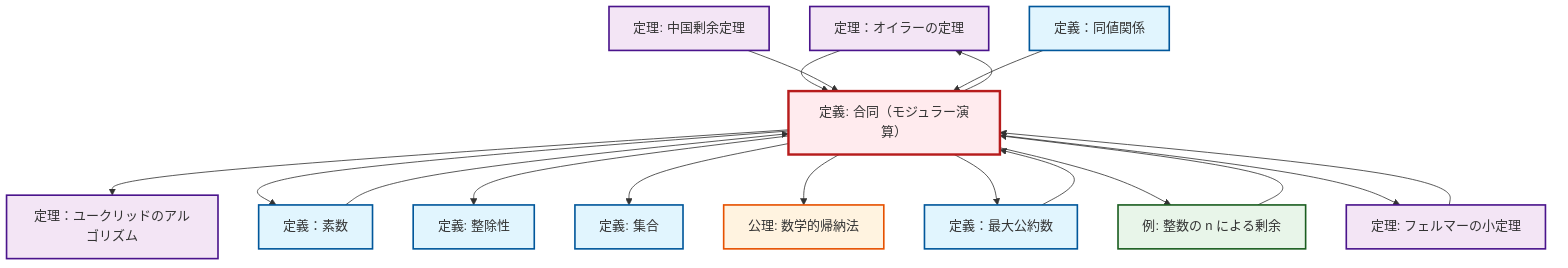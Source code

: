graph TD
    classDef definition fill:#e1f5fe,stroke:#01579b,stroke-width:2px
    classDef theorem fill:#f3e5f5,stroke:#4a148c,stroke-width:2px
    classDef axiom fill:#fff3e0,stroke:#e65100,stroke-width:2px
    classDef example fill:#e8f5e9,stroke:#1b5e20,stroke-width:2px
    classDef current fill:#ffebee,stroke:#b71c1c,stroke-width:3px
    thm-euclidean-algorithm["定理：ユークリッドのアルゴリズム"]:::theorem
    thm-euler["定理：オイラーの定理"]:::theorem
    def-congruence["定義: 合同（モジュラー演算）"]:::definition
    thm-fermat-little["定理: フェルマーの小定理"]:::theorem
    def-set["定義: 集合"]:::definition
    ex-quotient-integers-mod-n["例: 整数の n による剰余"]:::example
    ax-induction["公理: 数学的帰納法"]:::axiom
    def-equivalence-relation["定義：同値関係"]:::definition
    thm-chinese-remainder["定理: 中国剰余定理"]:::theorem
    def-prime["定義：素数"]:::definition
    def-divisibility["定義: 整除性"]:::definition
    def-gcd["定義：最大公約数"]:::definition
    def-congruence --> thm-euler
    thm-euler --> def-congruence
    def-prime --> def-congruence
    thm-fermat-little --> def-congruence
    ex-quotient-integers-mod-n --> def-congruence
    def-congruence --> thm-euclidean-algorithm
    def-congruence --> def-prime
    thm-chinese-remainder --> def-congruence
    def-congruence --> def-divisibility
    def-equivalence-relation --> def-congruence
    def-congruence --> def-set
    def-congruence --> ax-induction
    def-gcd --> def-congruence
    def-congruence --> def-gcd
    def-congruence --> ex-quotient-integers-mod-n
    def-congruence --> thm-fermat-little
    class def-congruence current